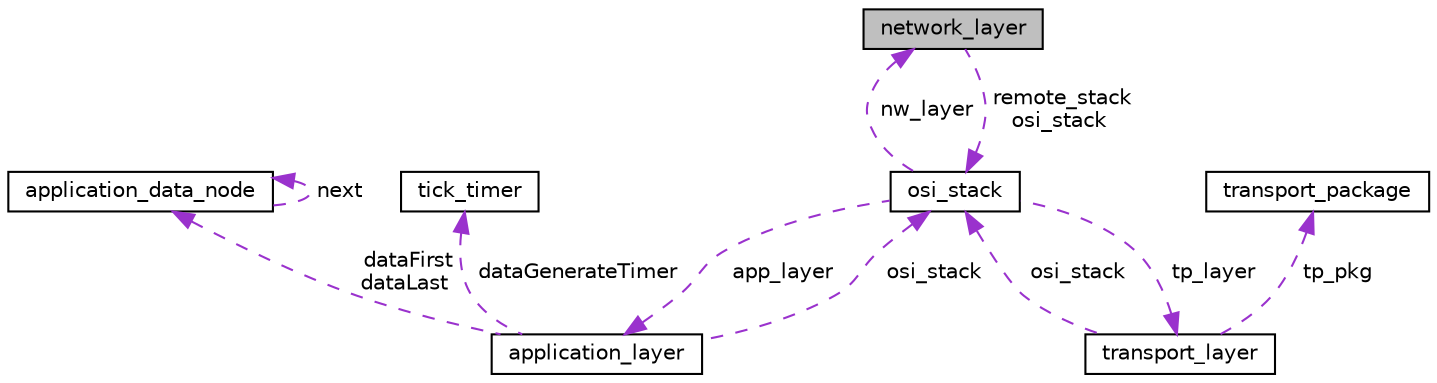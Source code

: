 digraph "network_layer"
{
  edge [fontname="Helvetica",fontsize="10",labelfontname="Helvetica",labelfontsize="10"];
  node [fontname="Helvetica",fontsize="10",shape=record];
  Node1 [label="network_layer",height=0.2,width=0.4,color="black", fillcolor="grey75", style="filled", fontcolor="black"];
  Node2 -> Node1 [dir="back",color="darkorchid3",fontsize="10",style="dashed",label=" remote_stack\nosi_stack" ,fontname="Helvetica"];
  Node2 [label="osi_stack",height=0.2,width=0.4,color="black", fillcolor="white", style="filled",URL="$structosi__stack.html",tooltip="Implements the osi_stack_t data type."];
  Node3 -> Node2 [dir="back",color="darkorchid3",fontsize="10",style="dashed",label=" app_layer" ,fontname="Helvetica"];
  Node3 [label="application_layer",height=0.2,width=0.4,color="black", fillcolor="white", style="filled",URL="$structapplication__layer.html",tooltip="Implements the application_layer_t datatype."];
  Node2 -> Node3 [dir="back",color="darkorchid3",fontsize="10",style="dashed",label=" osi_stack" ,fontname="Helvetica"];
  Node4 -> Node3 [dir="back",color="darkorchid3",fontsize="10",style="dashed",label=" dataFirst\ndataLast" ,fontname="Helvetica"];
  Node4 [label="application_data_node",height=0.2,width=0.4,color="black", fillcolor="white", style="filled",URL="$structapplication__data__node.html",tooltip="Implements the application_data_node_t data type."];
  Node4 -> Node4 [dir="back",color="darkorchid3",fontsize="10",style="dashed",label=" next" ,fontname="Helvetica"];
  Node5 -> Node3 [dir="back",color="darkorchid3",fontsize="10",style="dashed",label=" dataGenerateTimer" ,fontname="Helvetica"];
  Node5 [label="tick_timer",height=0.2,width=0.4,color="black", fillcolor="white", style="filled",URL="$structtick__timer.html",tooltip="Type representing a tick-timer object."];
  Node6 -> Node2 [dir="back",color="darkorchid3",fontsize="10",style="dashed",label=" tp_layer" ,fontname="Helvetica"];
  Node6 [label="transport_layer",height=0.2,width=0.4,color="black", fillcolor="white", style="filled",URL="$structtransport__layer.html",tooltip="Data structure implementing the transport_layer_t type."];
  Node2 -> Node6 [dir="back",color="darkorchid3",fontsize="10",style="dashed",label=" osi_stack" ,fontname="Helvetica"];
  Node7 -> Node6 [dir="back",color="darkorchid3",fontsize="10",style="dashed",label=" tp_pkg" ,fontname="Helvetica"];
  Node7 [label="transport_package",height=0.2,width=0.4,color="black", fillcolor="white", style="filled",URL="$structtransport__package.html",tooltip="Implements the transport_package_t datatype."];
  Node1 -> Node2 [dir="back",color="darkorchid3",fontsize="10",style="dashed",label=" nw_layer" ,fontname="Helvetica"];
}
